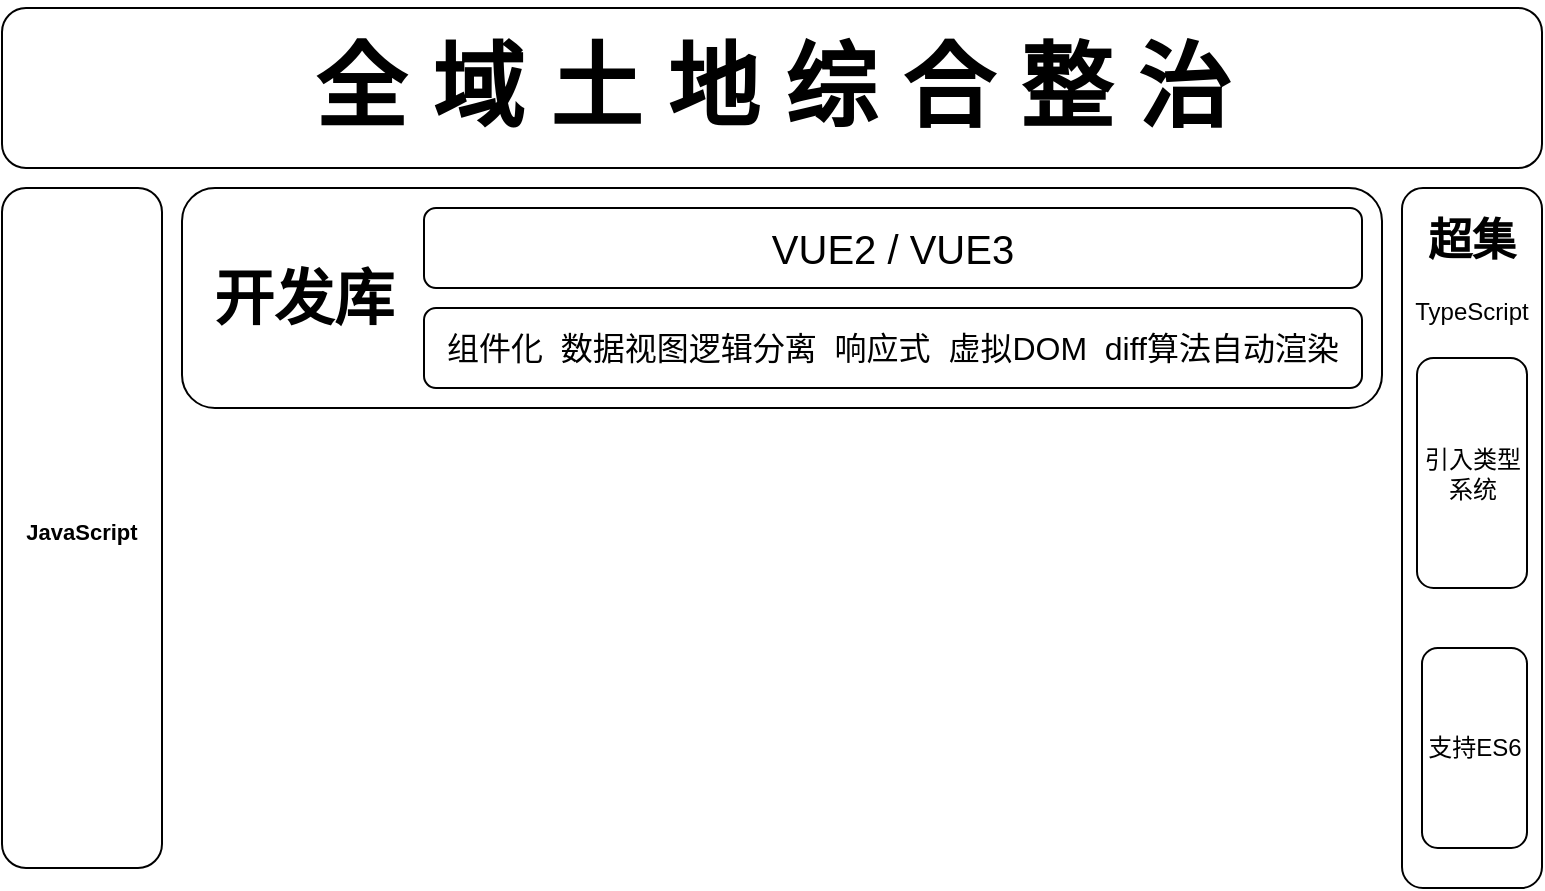 <mxfile version="21.1.2" type="github">
  <diagram name="第 1 页" id="aERbTS1XuSQMkrAbpRA_">
    <mxGraphModel dx="842" dy="518" grid="1" gridSize="10" guides="1" tooltips="1" connect="1" arrows="1" fold="1" page="1" pageScale="1" pageWidth="827" pageHeight="1169" math="0" shadow="0">
      <root>
        <mxCell id="0" />
        <mxCell id="1" parent="0" />
        <mxCell id="1gftsp3Zv8tTFMD2zvdp-1" value="&lt;h1&gt;&lt;font style=&quot;font-size: 46px;&quot;&gt;全 域 土 地 综 合 整 治&lt;/font&gt;&lt;/h1&gt;" style="rounded=1;whiteSpace=wrap;html=1;" parent="1" vertex="1">
          <mxGeometry x="30" y="40" width="770" height="80" as="geometry" />
        </mxCell>
        <mxCell id="UVithkWDfJSBE_TuZt-7-1" value="" style="rounded=1;whiteSpace=wrap;html=1;" vertex="1" parent="1">
          <mxGeometry x="120" y="130" width="600" height="110" as="geometry" />
        </mxCell>
        <mxCell id="UVithkWDfJSBE_TuZt-7-2" value="&lt;h2&gt;&lt;font style=&quot;font-size: 30px;&quot;&gt;开发库&lt;/font&gt;&lt;/h2&gt;" style="rounded=1;whiteSpace=wrap;html=1;strokeWidth=0;strokeColor=none;" vertex="1" parent="1">
          <mxGeometry x="121" y="155" width="120" height="60" as="geometry" />
        </mxCell>
        <mxCell id="UVithkWDfJSBE_TuZt-7-3" value="&lt;font style=&quot;font-size: 20px;&quot;&gt;VUE2 / VUE3&lt;/font&gt;" style="rounded=1;whiteSpace=wrap;html=1;" vertex="1" parent="1">
          <mxGeometry x="241" y="140" width="469" height="40" as="geometry" />
        </mxCell>
        <mxCell id="UVithkWDfJSBE_TuZt-7-4" value="&lt;font style=&quot;font-size: 16px;&quot;&gt;组件化&amp;nbsp; 数据视图逻辑分离&amp;nbsp; 响应式&amp;nbsp; 虚拟DOM&amp;nbsp; diff算法自动渲染&lt;/font&gt;" style="rounded=1;whiteSpace=wrap;html=1;" vertex="1" parent="1">
          <mxGeometry x="241" y="190" width="469" height="40" as="geometry" />
        </mxCell>
        <mxCell id="UVithkWDfJSBE_TuZt-7-5" value="&lt;h2&gt;&lt;span style=&quot;font-size: 11px;&quot;&gt;JavaScript&lt;/span&gt;&lt;/h2&gt;" style="rounded=1;whiteSpace=wrap;html=1;" vertex="1" parent="1">
          <mxGeometry x="30" y="130" width="80" height="340" as="geometry" />
        </mxCell>
        <mxCell id="UVithkWDfJSBE_TuZt-7-6" value="" style="rounded=1;whiteSpace=wrap;html=1;" vertex="1" parent="1">
          <mxGeometry x="730" y="130" width="70" height="350" as="geometry" />
        </mxCell>
        <mxCell id="UVithkWDfJSBE_TuZt-7-7" value="&lt;h2&gt;&lt;font style=&quot;font-size: 22px;&quot;&gt;超集&lt;/font&gt;&lt;/h2&gt;&lt;div&gt;&lt;font style=&quot;font-size: 12px;&quot;&gt;TypeScript&lt;/font&gt;&lt;/div&gt;" style="rounded=1;whiteSpace=wrap;html=1;strokeColor=none;" vertex="1" parent="1">
          <mxGeometry x="735" y="134" width="60" height="59" as="geometry" />
        </mxCell>
        <mxCell id="UVithkWDfJSBE_TuZt-7-8" value="引入类型系统" style="rounded=1;whiteSpace=wrap;html=1;" vertex="1" parent="1">
          <mxGeometry x="737.5" y="215" width="55" height="115" as="geometry" />
        </mxCell>
        <mxCell id="UVithkWDfJSBE_TuZt-7-9" value="支持ES6" style="rounded=1;whiteSpace=wrap;html=1;" vertex="1" parent="1">
          <mxGeometry x="740" y="360" width="52.5" height="100" as="geometry" />
        </mxCell>
      </root>
    </mxGraphModel>
  </diagram>
</mxfile>
